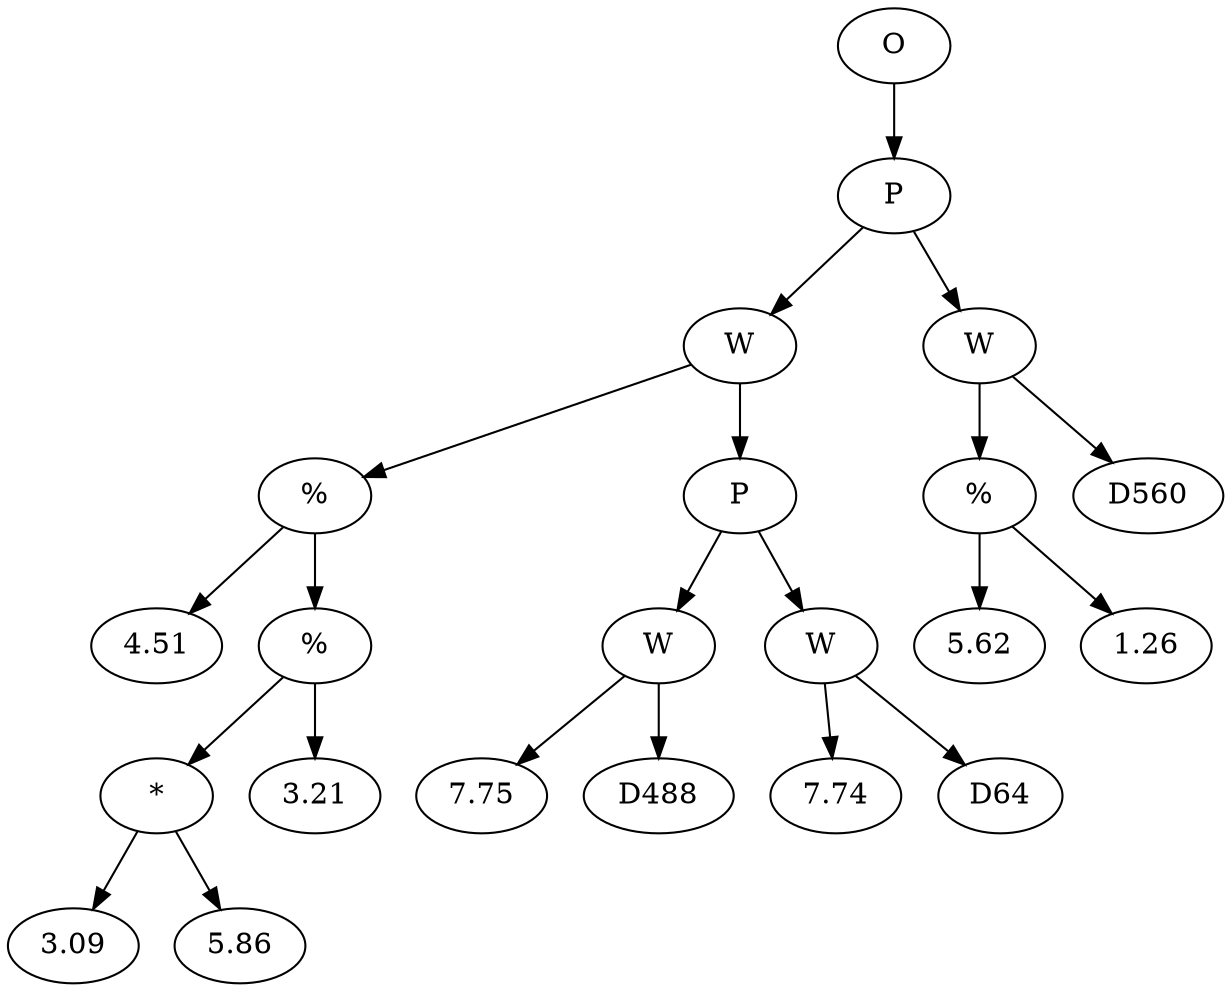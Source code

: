 // Tree
digraph {
	3027811 [label=O]
	3027812 [label=P]
	3027811 -> 3027812
	3027813 [label=W]
	3027812 -> 3027813
	3027814 [label="%"]
	3027813 -> 3027814
	3027815 [label=4.51]
	3027814 -> 3027815
	3027816 [label="%"]
	3027814 -> 3027816
	3027817 [label="*"]
	3027816 -> 3027817
	3027818 [label=3.09]
	3027817 -> 3027818
	3027819 [label=5.86]
	3027817 -> 3027819
	3027820 [label=3.21]
	3027816 -> 3027820
	3027821 [label=P]
	3027813 -> 3027821
	3027822 [label=W]
	3027821 -> 3027822
	3027823 [label=7.75]
	3027822 -> 3027823
	3027824 [label=D488]
	3027822 -> 3027824
	3027825 [label=W]
	3027821 -> 3027825
	3027826 [label=7.74]
	3027825 -> 3027826
	3027827 [label=D64]
	3027825 -> 3027827
	3027828 [label=W]
	3027812 -> 3027828
	3027829 [label="%"]
	3027828 -> 3027829
	3027830 [label=5.62]
	3027829 -> 3027830
	3027831 [label=1.26]
	3027829 -> 3027831
	3027832 [label=D560]
	3027828 -> 3027832
}
